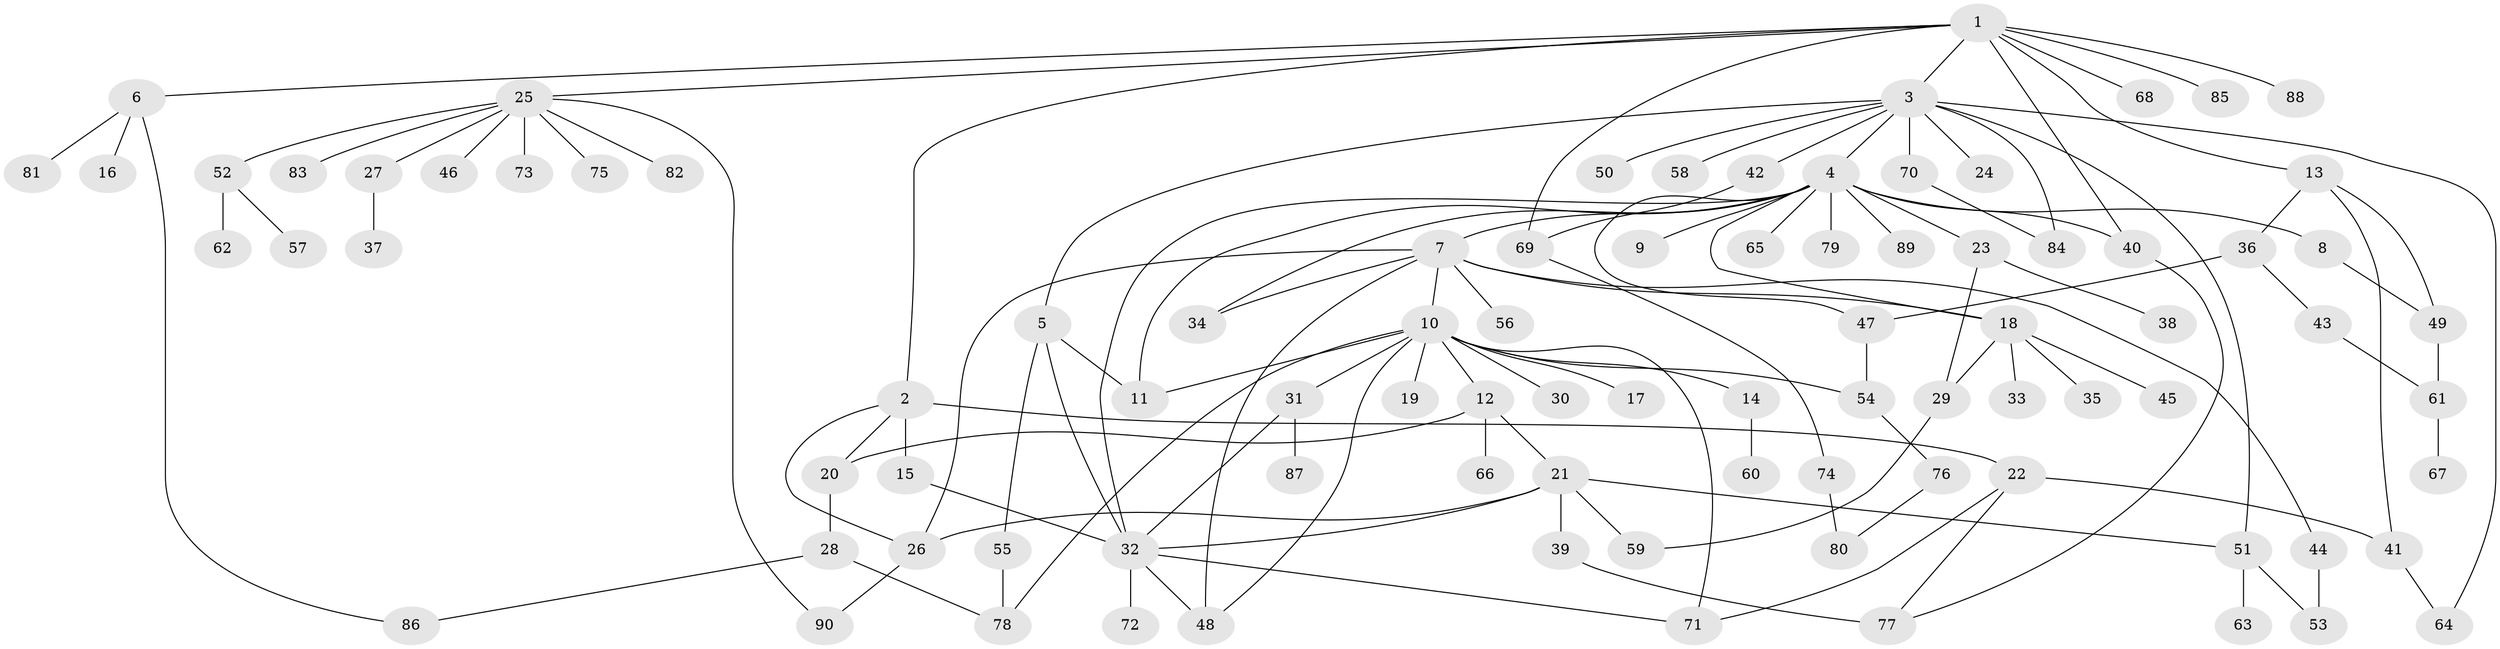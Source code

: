 // original degree distribution, {12: 0.013422818791946308, 8: 0.013422818791946308, 13: 0.006711409395973154, 17: 0.006711409395973154, 5: 0.04697986577181208, 10: 0.013422818791946308, 2: 0.2214765100671141, 1: 0.4563758389261745, 14: 0.006711409395973154, 3: 0.1610738255033557, 7: 0.006711409395973154, 6: 0.006711409395973154, 4: 0.040268456375838924}
// Generated by graph-tools (version 1.1) at 2025/50/03/04/25 22:50:37]
// undirected, 90 vertices, 124 edges
graph export_dot {
  node [color=gray90,style=filled];
  1;
  2;
  3;
  4;
  5;
  6;
  7;
  8;
  9;
  10;
  11;
  12;
  13;
  14;
  15;
  16;
  17;
  18;
  19;
  20;
  21;
  22;
  23;
  24;
  25;
  26;
  27;
  28;
  29;
  30;
  31;
  32;
  33;
  34;
  35;
  36;
  37;
  38;
  39;
  40;
  41;
  42;
  43;
  44;
  45;
  46;
  47;
  48;
  49;
  50;
  51;
  52;
  53;
  54;
  55;
  56;
  57;
  58;
  59;
  60;
  61;
  62;
  63;
  64;
  65;
  66;
  67;
  68;
  69;
  70;
  71;
  72;
  73;
  74;
  75;
  76;
  77;
  78;
  79;
  80;
  81;
  82;
  83;
  84;
  85;
  86;
  87;
  88;
  89;
  90;
  1 -- 2 [weight=1.0];
  1 -- 3 [weight=1.0];
  1 -- 6 [weight=1.0];
  1 -- 13 [weight=1.0];
  1 -- 25 [weight=1.0];
  1 -- 40 [weight=1.0];
  1 -- 68 [weight=1.0];
  1 -- 69 [weight=1.0];
  1 -- 85 [weight=1.0];
  1 -- 88 [weight=1.0];
  2 -- 15 [weight=2.0];
  2 -- 20 [weight=2.0];
  2 -- 22 [weight=1.0];
  2 -- 26 [weight=1.0];
  3 -- 4 [weight=1.0];
  3 -- 5 [weight=1.0];
  3 -- 24 [weight=1.0];
  3 -- 42 [weight=1.0];
  3 -- 50 [weight=1.0];
  3 -- 51 [weight=1.0];
  3 -- 58 [weight=1.0];
  3 -- 64 [weight=1.0];
  3 -- 70 [weight=1.0];
  3 -- 84 [weight=1.0];
  4 -- 7 [weight=1.0];
  4 -- 8 [weight=2.0];
  4 -- 9 [weight=1.0];
  4 -- 11 [weight=1.0];
  4 -- 18 [weight=1.0];
  4 -- 23 [weight=1.0];
  4 -- 32 [weight=1.0];
  4 -- 34 [weight=1.0];
  4 -- 40 [weight=1.0];
  4 -- 47 [weight=1.0];
  4 -- 65 [weight=1.0];
  4 -- 79 [weight=1.0];
  4 -- 89 [weight=1.0];
  5 -- 11 [weight=1.0];
  5 -- 32 [weight=1.0];
  5 -- 55 [weight=1.0];
  6 -- 16 [weight=1.0];
  6 -- 81 [weight=1.0];
  6 -- 86 [weight=1.0];
  7 -- 10 [weight=1.0];
  7 -- 18 [weight=1.0];
  7 -- 26 [weight=1.0];
  7 -- 34 [weight=1.0];
  7 -- 44 [weight=1.0];
  7 -- 48 [weight=1.0];
  7 -- 56 [weight=1.0];
  8 -- 49 [weight=1.0];
  10 -- 11 [weight=2.0];
  10 -- 12 [weight=1.0];
  10 -- 14 [weight=1.0];
  10 -- 17 [weight=1.0];
  10 -- 19 [weight=1.0];
  10 -- 30 [weight=1.0];
  10 -- 31 [weight=1.0];
  10 -- 48 [weight=1.0];
  10 -- 54 [weight=1.0];
  10 -- 71 [weight=1.0];
  10 -- 78 [weight=1.0];
  12 -- 20 [weight=1.0];
  12 -- 21 [weight=1.0];
  12 -- 66 [weight=1.0];
  13 -- 36 [weight=1.0];
  13 -- 41 [weight=1.0];
  13 -- 49 [weight=1.0];
  14 -- 60 [weight=1.0];
  15 -- 32 [weight=4.0];
  18 -- 29 [weight=1.0];
  18 -- 33 [weight=1.0];
  18 -- 35 [weight=1.0];
  18 -- 45 [weight=1.0];
  20 -- 28 [weight=1.0];
  21 -- 26 [weight=1.0];
  21 -- 32 [weight=1.0];
  21 -- 39 [weight=1.0];
  21 -- 51 [weight=1.0];
  21 -- 59 [weight=2.0];
  22 -- 41 [weight=2.0];
  22 -- 71 [weight=1.0];
  22 -- 77 [weight=1.0];
  23 -- 29 [weight=1.0];
  23 -- 38 [weight=1.0];
  25 -- 27 [weight=1.0];
  25 -- 46 [weight=1.0];
  25 -- 52 [weight=1.0];
  25 -- 73 [weight=1.0];
  25 -- 75 [weight=1.0];
  25 -- 82 [weight=1.0];
  25 -- 83 [weight=1.0];
  25 -- 90 [weight=1.0];
  26 -- 90 [weight=1.0];
  27 -- 37 [weight=1.0];
  28 -- 78 [weight=1.0];
  28 -- 86 [weight=1.0];
  29 -- 59 [weight=1.0];
  31 -- 32 [weight=1.0];
  31 -- 87 [weight=1.0];
  32 -- 48 [weight=1.0];
  32 -- 71 [weight=1.0];
  32 -- 72 [weight=3.0];
  36 -- 43 [weight=1.0];
  36 -- 47 [weight=1.0];
  39 -- 77 [weight=2.0];
  40 -- 77 [weight=1.0];
  41 -- 64 [weight=1.0];
  42 -- 69 [weight=1.0];
  43 -- 61 [weight=1.0];
  44 -- 53 [weight=1.0];
  47 -- 54 [weight=1.0];
  49 -- 61 [weight=1.0];
  51 -- 53 [weight=1.0];
  51 -- 63 [weight=1.0];
  52 -- 57 [weight=1.0];
  52 -- 62 [weight=1.0];
  54 -- 76 [weight=1.0];
  55 -- 78 [weight=1.0];
  61 -- 67 [weight=2.0];
  69 -- 74 [weight=1.0];
  70 -- 84 [weight=1.0];
  74 -- 80 [weight=1.0];
  76 -- 80 [weight=1.0];
}
